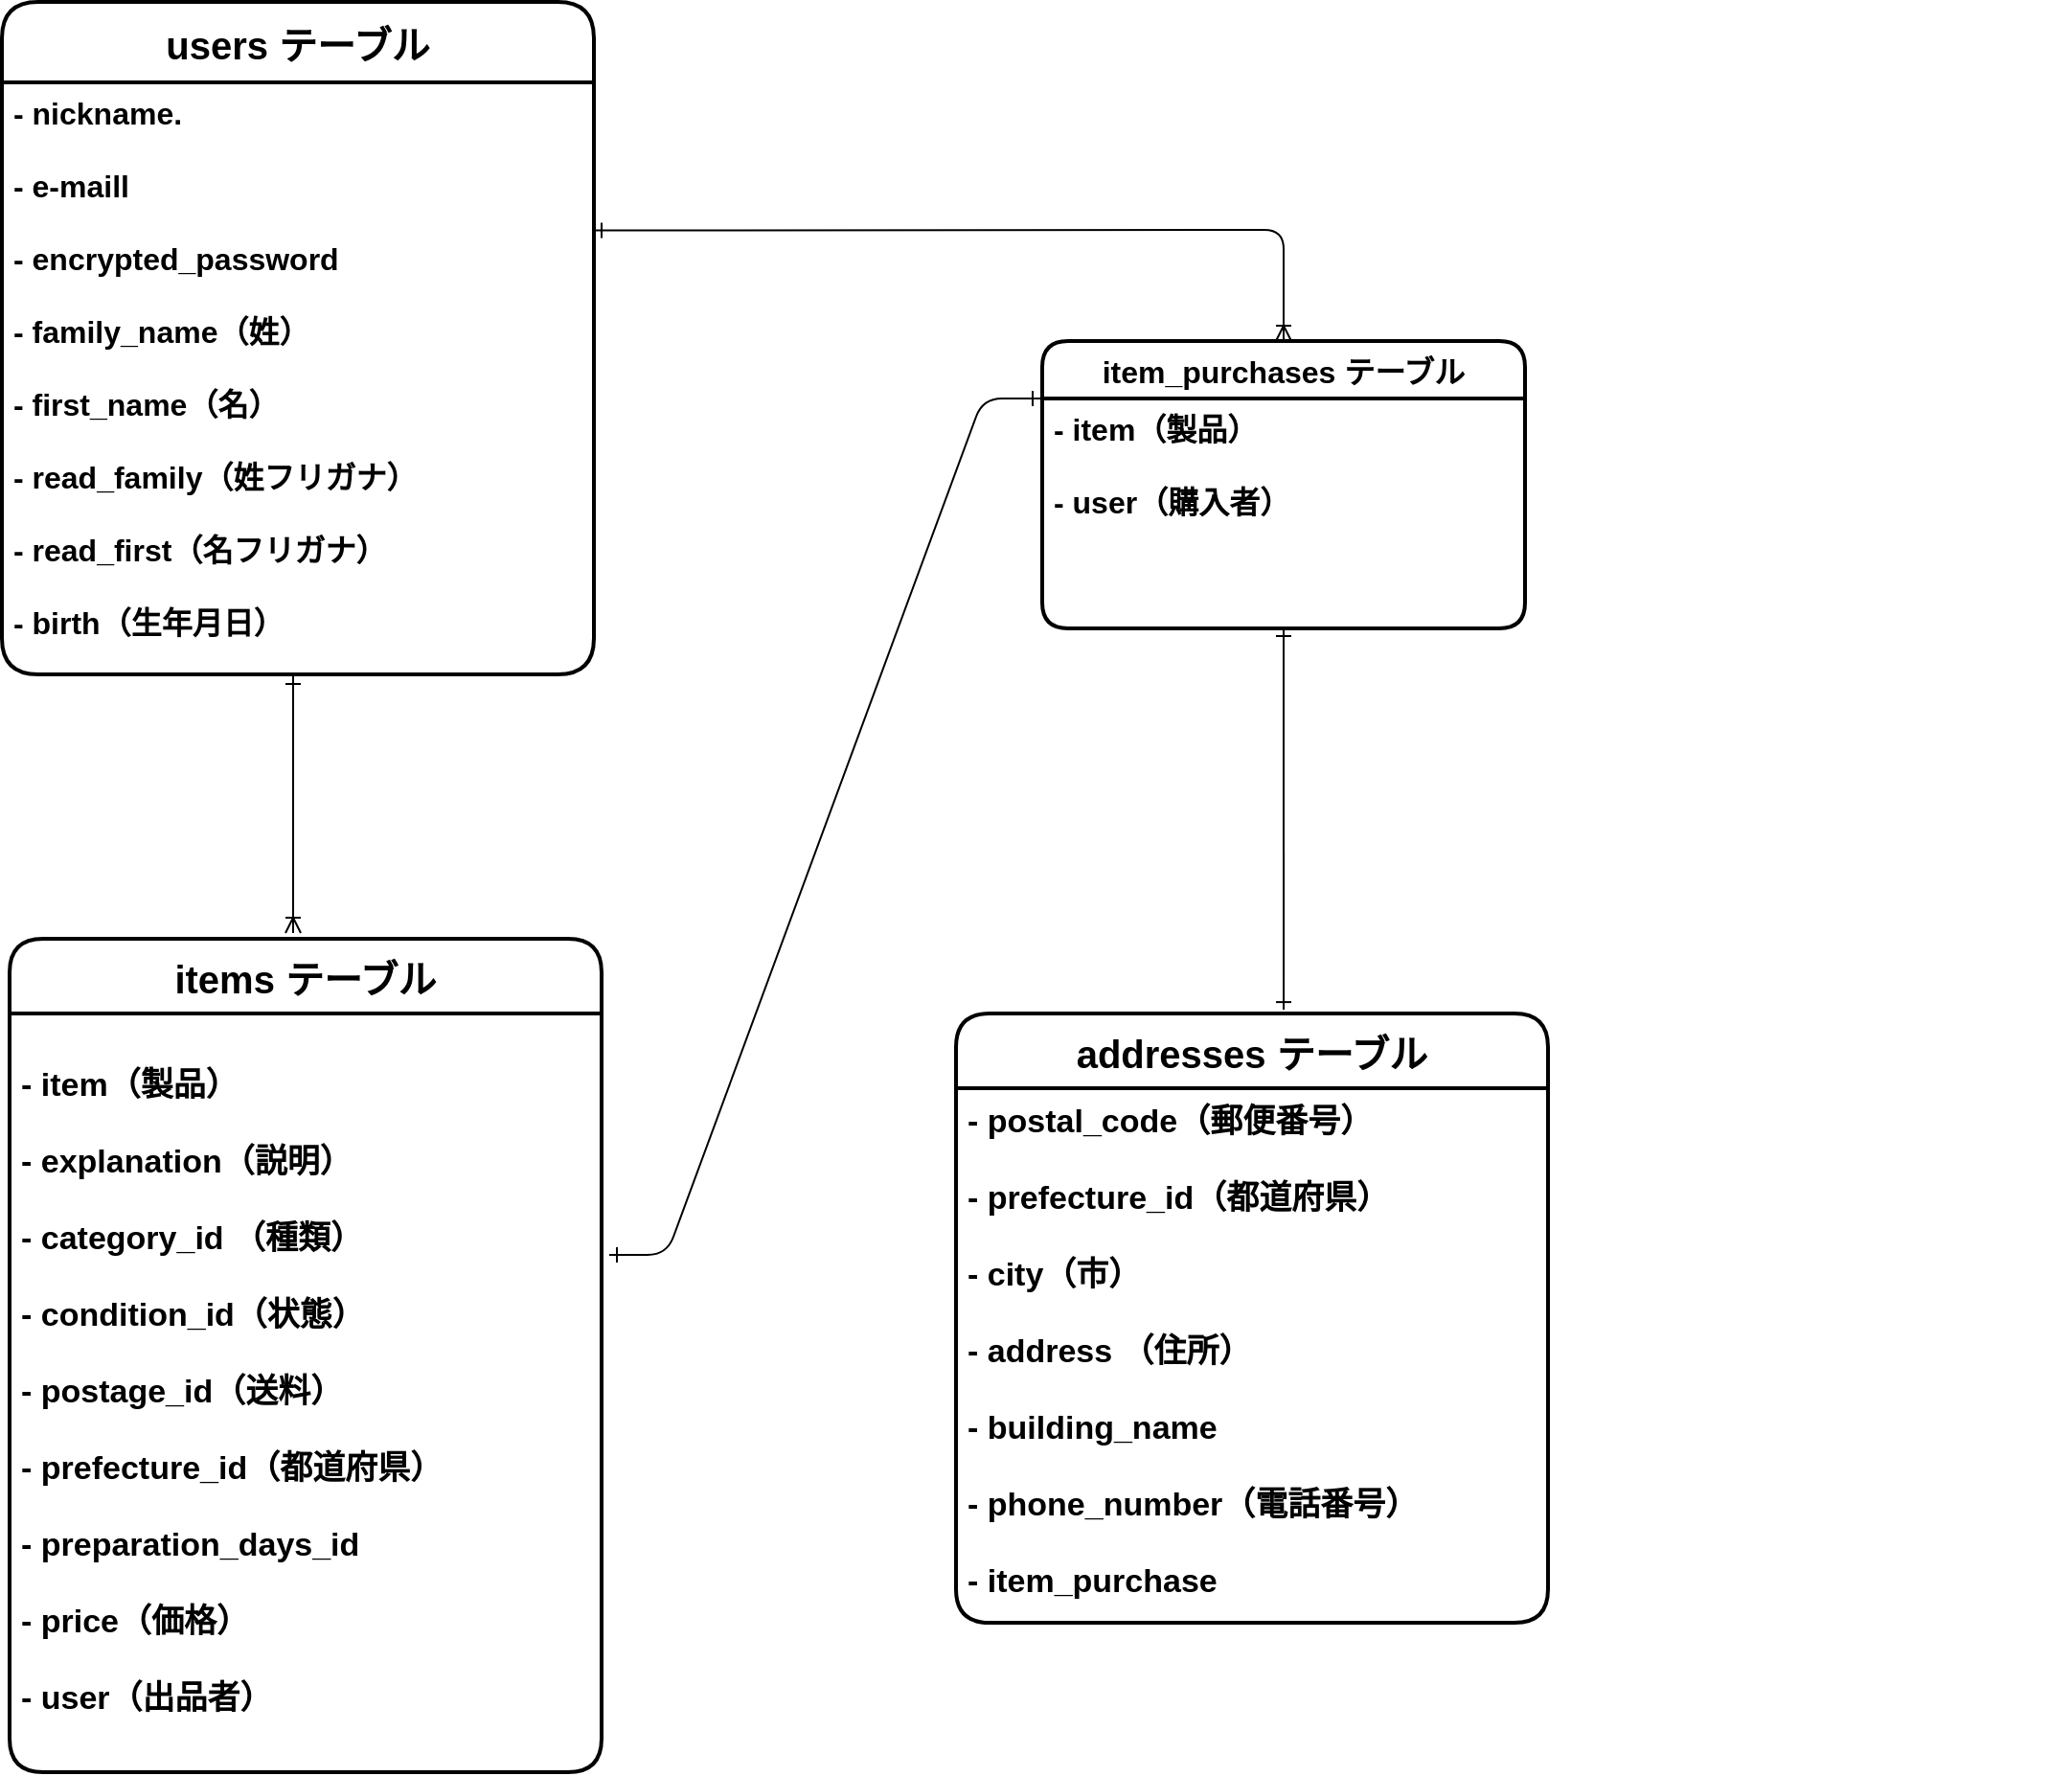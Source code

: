 <mxfile>
    <diagram id="FM4nxyUvc8i_DUWH0g2F" name="ページ1">
        <mxGraphModel dx="1370" dy="854" grid="1" gridSize="3" guides="1" tooltips="1" connect="1" arrows="1" fold="1" page="1" pageScale="1" pageWidth="827" pageHeight="1169" math="0" shadow="0">
            <root>
                <mxCell id="0"/>
                <mxCell id="1" parent="0"/>
                <mxCell id="108" value="users テーブル" style="swimlane;childLayout=stackLayout;horizontal=1;startSize=42;horizontalStack=0;rounded=1;fontSize=20;fontStyle=1;strokeWidth=2;resizeParent=0;resizeLast=1;shadow=0;dashed=0;align=center;" parent="1" vertex="1">
                    <mxGeometry x="3" y="3" width="309" height="351" as="geometry"/>
                </mxCell>
                <mxCell id="110" value="" style="line;strokeWidth=1;rotatable=0;dashed=0;labelPosition=right;align=left;verticalAlign=middle;spacingTop=0;spacingLeft=6;points=[];portConstraint=eastwest;" parent="108" vertex="1">
                    <mxGeometry y="42" width="309" as="geometry"/>
                </mxCell>
                <mxCell id="109" value="- nickname.                                      &#10;&#10;- e-maill                                              &#10;&#10;- encrypted_password                                      &#10;&#10;- family_name（姓）                                 &#10;&#10;- first_name（名）                                     &#10;&#10;- read_family（姓フリガナ）                       &#10;&#10;- read_first（名フリガナ）                           &#10;&#10;- birth（生年月日）                                       &#10;&#10;&#10;                  &#10;&#10;" style="align=left;strokeColor=none;fillColor=none;spacingLeft=4;fontSize=16;verticalAlign=top;resizable=0;rotatable=0;part=1;fontStyle=1" parent="108" vertex="1">
                    <mxGeometry y="42" width="309" height="309" as="geometry"/>
                </mxCell>
                <mxCell id="118" value="items テーブル" style="swimlane;childLayout=stackLayout;horizontal=1;startSize=39;horizontalStack=0;rounded=1;fontSize=20;fontStyle=1;strokeWidth=2;resizeParent=0;resizeLast=1;shadow=0;dashed=0;align=center;" parent="1" vertex="1">
                    <mxGeometry x="7" y="492" width="309" height="435" as="geometry"/>
                </mxCell>
                <mxCell id="121" value="" style="line;strokeWidth=1;rotatable=0;dashed=0;labelPosition=right;align=left;verticalAlign=middle;spacingTop=0;spacingLeft=6;points=[];portConstraint=eastwest;" parent="118" vertex="1">
                    <mxGeometry y="39" width="309" as="geometry"/>
                </mxCell>
                <mxCell id="122" value="                                                                             &#10;- item（製品）&#10;&#10;- explanation（説明）                                                                   &#10;&#10;- category_id （種類）                                                                         &#10;&#10;- condition_id（状態）  &#10;&#10;- postage_id（送料）                                                              &#10;&#10;- prefecture_id（都道府県）                                                               &#10;&#10;- preparation_days_id                                                               &#10;&#10;- price（価格）                                        &#10;&#10;- user（出品者）                                      &#10;                                                     &#10;                                          &#10;                                                          &#10;                                    &#10;                                                          &#10;                                     &#10;                                                        &#10;                  &#10;&#10;" style="align=left;strokeColor=none;fillColor=none;spacingLeft=4;fontSize=17;verticalAlign=top;resizable=0;rotatable=0;part=1;fontStyle=1" parent="118" vertex="1">
                    <mxGeometry y="39" width="309" height="396" as="geometry"/>
                </mxCell>
                <mxCell id="135" value="item_purchases テーブル" style="swimlane;childLayout=stackLayout;horizontal=1;startSize=30;horizontalStack=0;rounded=1;fontSize=16;fontStyle=1;strokeWidth=2;resizeParent=0;resizeLast=1;shadow=0;dashed=0;align=center;swimlaneFillColor=none;strokeColor=default;" parent="1" vertex="1">
                    <mxGeometry x="546" y="180" width="252" height="150" as="geometry"/>
                </mxCell>
                <mxCell id="136" value="- item（製品）&#10;&#10;- user（購入者）&#10;&#10;" style="align=left;strokeColor=none;fillColor=none;spacingLeft=4;fontSize=16;verticalAlign=top;resizable=0;rotatable=0;part=1;fontStyle=1" parent="135" vertex="1">
                    <mxGeometry y="30" width="252" height="120" as="geometry"/>
                </mxCell>
                <mxCell id="138" style="edgeStyle=none;html=1;fontSize=16;startArrow=ERone;startFill=0;endArrow=ERoneToMany;endFill=0;" parent="1" edge="1">
                    <mxGeometry relative="1" as="geometry">
                        <mxPoint x="155" y="355" as="sourcePoint"/>
                        <mxPoint x="155" y="489" as="targetPoint"/>
                    </mxGeometry>
                </mxCell>
                <mxCell id="153" value="" style="edgeStyle=entityRelationEdgeStyle;fontSize=12;html=1;endArrow=ERone;endFill=1;entryX=0;entryY=0;entryDx=0;entryDy=0;startArrow=ERone;startFill=0;" parent="1" edge="1">
                    <mxGeometry width="100" height="100" relative="1" as="geometry">
                        <mxPoint x="320" y="657" as="sourcePoint"/>
                        <mxPoint x="545" y="210" as="targetPoint"/>
                    </mxGeometry>
                </mxCell>
                <mxCell id="154" value="addresses テーブル" style="swimlane;childLayout=stackLayout;horizontal=1;startSize=39;horizontalStack=0;rounded=1;fontSize=20;fontStyle=1;strokeWidth=2;resizeParent=0;resizeLast=1;shadow=0;dashed=0;align=center;" parent="1" vertex="1">
                    <mxGeometry x="501" y="531" width="309" height="318" as="geometry"/>
                </mxCell>
                <mxCell id="155" value="" style="line;strokeWidth=1;rotatable=0;dashed=0;labelPosition=right;align=left;verticalAlign=middle;spacingTop=0;spacingLeft=6;points=[];portConstraint=eastwest;" parent="154" vertex="1">
                    <mxGeometry y="39" width="309" as="geometry"/>
                </mxCell>
                <mxCell id="156" value="- postal_code（郵便番号）                                                                             &#10;&#10;- prefecture_id（都道府県）&#10;                                                                             &#10;- city（市）                                                                   &#10;&#10;- address （住所）                                                                         &#10;&#10;- building_name                                                                              &#10;&#10;- phone_number（電話番号）                                                              &#10;&#10;- item_purchase                                                               &#10;&#10;                                                              &#10;&#10;                                       &#10;&#10;                                     &#10;                                                     &#10;                                          &#10;                                                          &#10;                                    &#10;                                                          &#10;                                     &#10;                                                        &#10;                  &#10;&#10;" style="align=left;strokeColor=none;fillColor=none;spacingLeft=4;fontSize=17;verticalAlign=top;resizable=0;rotatable=0;part=1;fontStyle=1" parent="154" vertex="1">
                    <mxGeometry y="39" width="309" height="279" as="geometry"/>
                </mxCell>
                <mxCell id="158" style="edgeStyle=none;html=1;entryX=0.492;entryY=-0.025;entryDx=0;entryDy=0;entryPerimeter=0;fontSize=16;startArrow=ERone;startFill=0;endArrow=ERone;endFill=0;exitX=0.5;exitY=1;exitDx=0;exitDy=0;" parent="1" edge="1" source="136">
                    <mxGeometry relative="1" as="geometry">
                        <mxPoint x="675" y="342" as="sourcePoint"/>
                        <mxPoint x="672.028" y="529.05" as="targetPoint"/>
                    </mxGeometry>
                </mxCell>
                <mxCell id="160" style="edgeStyle=none;html=1;exitX=1;exitY=0.25;exitDx=0;exitDy=0;entryX=0.5;entryY=0;entryDx=0;entryDy=0;startArrow=ERone;startFill=0;endArrow=ERoneToMany;endFill=0;" edge="1" parent="1" source="109" target="135">
                    <mxGeometry relative="1" as="geometry">
                        <mxPoint x="675" y="122" as="targetPoint"/>
                        <Array as="points">
                            <mxPoint x="672" y="122"/>
                        </Array>
                    </mxGeometry>
                </mxCell>
            </root>
        </mxGraphModel>
    </diagram>
</mxfile>